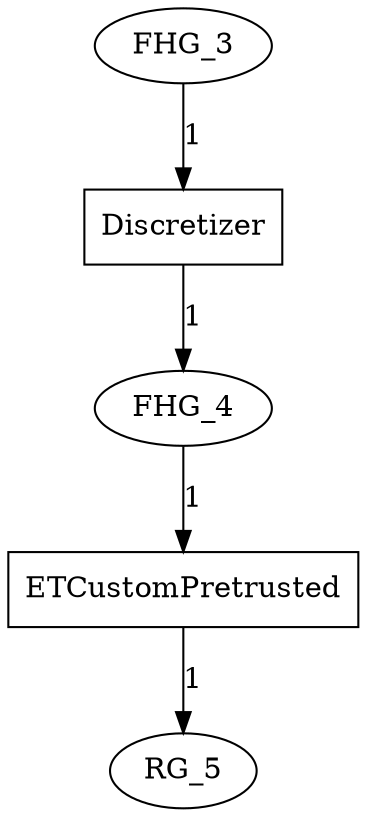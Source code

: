 digraph G {Discretizer[shape=box];FHG_3 -> Discretizer[label="1"];Discretizer[shape=box];Discretizer -> FHG_4[label="1"];ETCustomPretrusted[shape=box];FHG_4 -> ETCustomPretrusted[label="1"];ETCustomPretrusted[shape=box];ETCustomPretrusted -> RG_5[label="1"];}